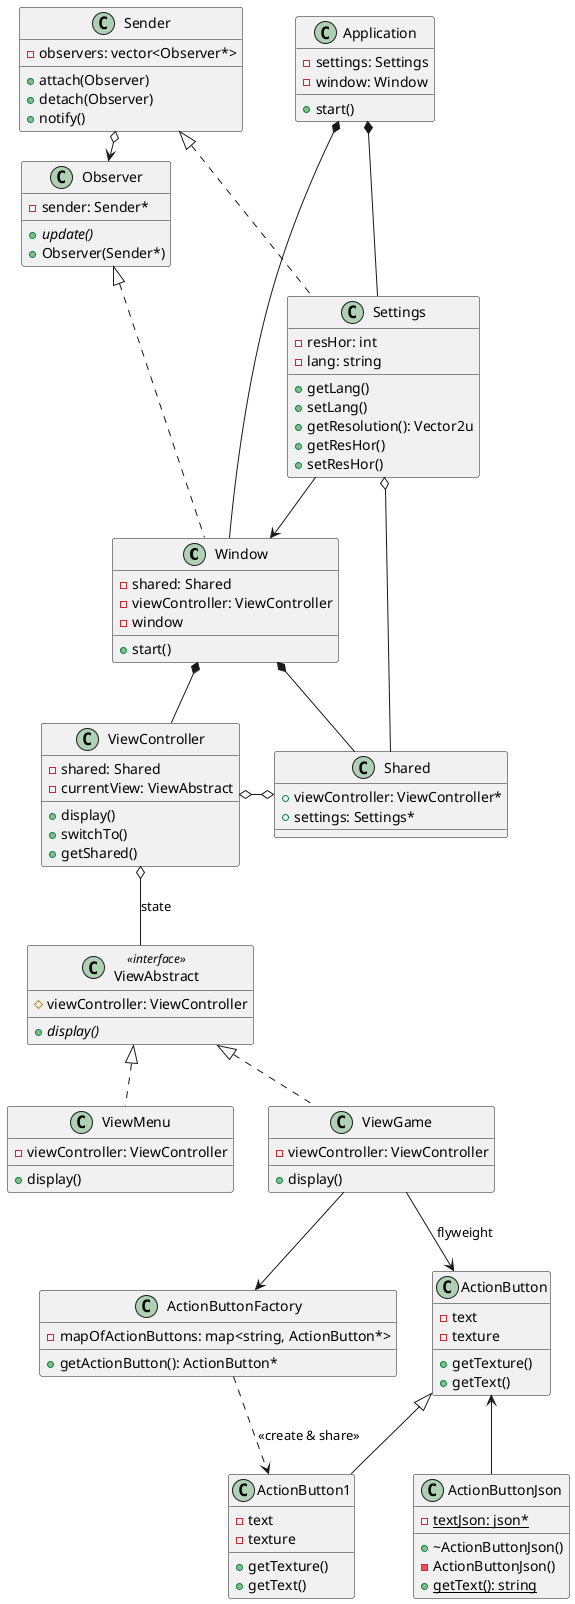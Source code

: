 @startuml

class Window{
    - shared: Shared
    - viewController: ViewController
    - window
    + start()
}

class Shared{
    + viewController: ViewController*
    + settings: Settings*
}

class ViewController{
    - shared: Shared
    - currentView: ViewAbstract
    + display()
    + switchTo()
    + getShared()
}

class ViewMenu{
    - viewController: ViewController
    + display()
}

class ViewAbstract <<interface >>{
    # viewController: ViewController
    + {abstract} display()
}

class Settings {
    - resHor: int
    - lang: string
    + getLang()
    + setLang()
    + getResolution(): Vector2u
    + getResHor()
    + setResHor()
}

class Observer {
    - sender: Sender*
    + {abstract}update()
    + Observer(Sender*)
}

class Sender {
    - observers: vector<Observer*>
    + attach(Observer)
    + detach(Observer)
    + notify()
}

class Application{
    - settings: Settings
    - window: Window
    + start()
}

class ViewGame{
    - viewController: ViewController
    + display()
}

class ActionButtonFactory {
    - mapOfActionButtons: map<string, ActionButton*>
    + getActionButton(): ActionButton*
}

class ActionButton{
    - text
    - texture
    + getTexture()
    + getText()
}

class ActionButton1{
    - text
    - texture
    + getTexture()
    + getText()
}

class ActionButtonJson{
    + ~ActionButtonJson()
    - ActionButtonJson()
    + {static} getText(): string
    - {static} textJson: json*
}



Window *-- ViewController
Window *-- Shared

ViewController o-o Shared

ViewAbstract <|.. ViewMenu
ViewAbstract <|.. ViewGame
ViewController o-- ViewAbstract: state

ActionButton <|-- ActionButton1
ActionButton <-- ActionButtonJson
ViewGame --> ActionButtonFactory
ViewGame --> ActionButton: flyweight
ActionButtonFactory ..> ActionButton1: <<create & share>>

Sender <|.. Settings
Sender o->Observer
Observer <|.. Window
Settings --> Window

Application *-- Window
Application *-- Settings

Settings o-- Shared

@enduml